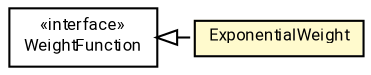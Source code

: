 #!/usr/local/bin/dot
#
# Class diagram 
# Generated by UMLGraph version R5_7_2-60-g0e99a6 (http://www.spinellis.gr/umlgraph/)
#

digraph G {
	graph [fontnames="svg"]
	edge [fontname="Roboto",fontsize=7,labelfontname="Roboto",labelfontsize=7,color="black"];
	node [fontname="Roboto",fontcolor="black",fontsize=8,shape=plaintext,margin=0,width=0,height=0];
	nodesep=0.15;
	ranksep=0.25;
	rankdir=LR;
	// de.lmu.ifi.dbs.elki.math.linearalgebra.pca.weightfunctions.ExponentialWeight
	c4122446 [label=<<table title="de.lmu.ifi.dbs.elki.math.linearalgebra.pca.weightfunctions.ExponentialWeight" border="0" cellborder="1" cellspacing="0" cellpadding="2" bgcolor="lemonChiffon" href="ExponentialWeight.html" target="_parent">
		<tr><td><table border="0" cellspacing="0" cellpadding="1">
		<tr><td align="center" balign="center"> <font face="Roboto">ExponentialWeight</font> </td></tr>
		</table></td></tr>
		</table>>, URL="ExponentialWeight.html"];
	// de.lmu.ifi.dbs.elki.math.linearalgebra.pca.weightfunctions.WeightFunction
	c4122448 [label=<<table title="de.lmu.ifi.dbs.elki.math.linearalgebra.pca.weightfunctions.WeightFunction" border="0" cellborder="1" cellspacing="0" cellpadding="2" href="WeightFunction.html" target="_parent">
		<tr><td><table border="0" cellspacing="0" cellpadding="1">
		<tr><td align="center" balign="center"> &#171;interface&#187; </td></tr>
		<tr><td align="center" balign="center"> <font face="Roboto">WeightFunction</font> </td></tr>
		</table></td></tr>
		</table>>, URL="WeightFunction.html"];
	// de.lmu.ifi.dbs.elki.math.linearalgebra.pca.weightfunctions.ExponentialWeight implements de.lmu.ifi.dbs.elki.math.linearalgebra.pca.weightfunctions.WeightFunction
	c4122448 -> c4122446 [arrowtail=empty,style=dashed,dir=back,weight=9];
}

